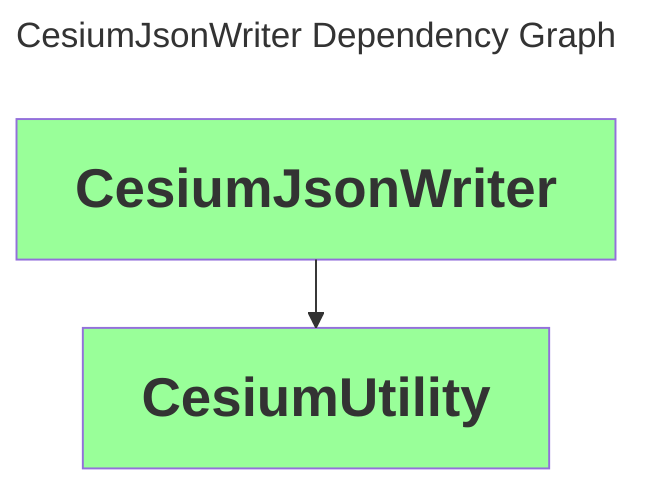 ---
comment: This file was generated by dep-graph-gen. DO NOT EDIT THIS FILE!
config:
  layout: elk
title: CesiumJsonWriter Dependency Graph
---
graph TD
  classDef dependencyNode fill:#fff,stroke:#ccc,color:#666,font-weight:bold,font-size:28px
  classDef libraryNode fill:#9f9,font-weight:bold,font-size:28px
  CesiumJsonWriter[CesiumJsonWriter] --> CesiumUtility[CesiumUtility]
  class CesiumUtility,CesiumJsonWriter libraryNode